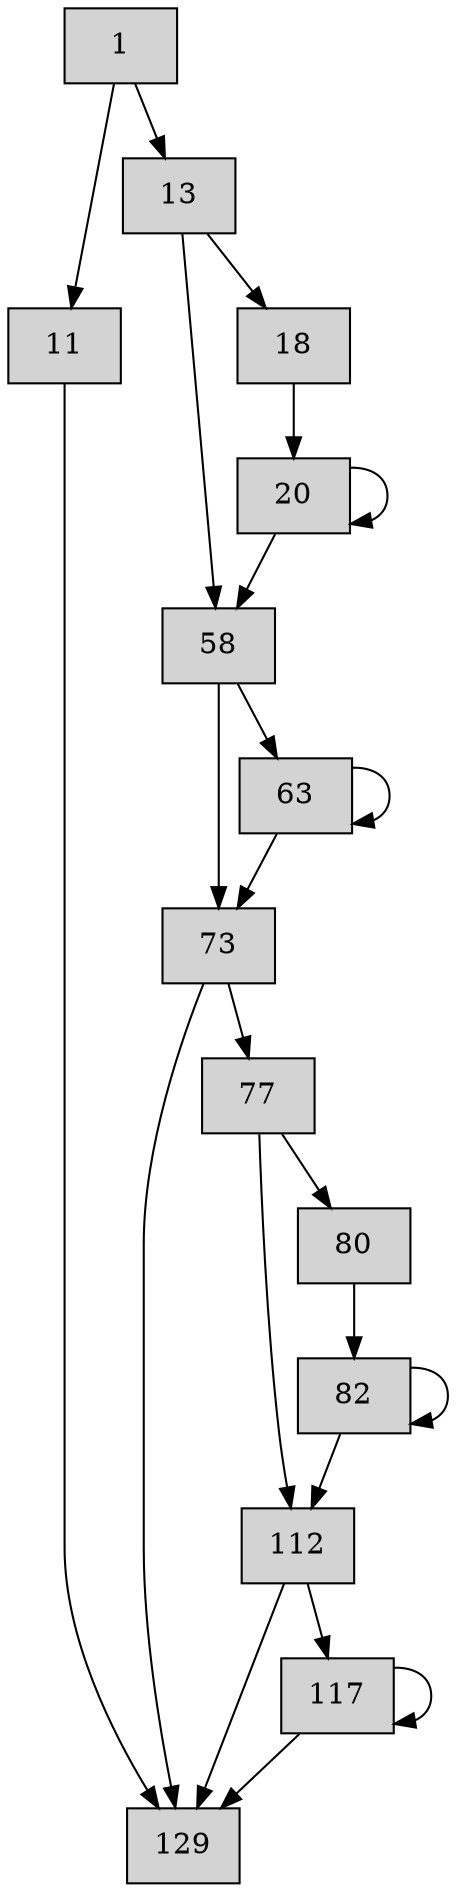 digraph CFG {
    node[shape=box, style=filled];
    
    1[label="1"];
    11[label="11"];
    13[label="13"];
    58[label="58"];
    18[label="18"];
    20[label="20"];
    129[label="129"];
    73[label="73"];
    77[label="77"];
    112[label="112"];
    117[label="117"];
    
    1 -> 11;
    1 -> 13;
    11 -> 129;
    13 -> 58;
    13 -> 18;
    18 -> 20;
    20 -> 20;
    20 -> 58;
    58 -> 73;
    58 -> 63;
    63 -> 63;
    63 -> 73;
    73 -> 129;
    73 -> 77;
    77 -> 112;
    77 -> 80;
    80 -> 82;
    82 -> 82;
    82 -> 112;
    112 -> 129;
    112 -> 117;
    117 -> 117;
    117 -> 129;
}